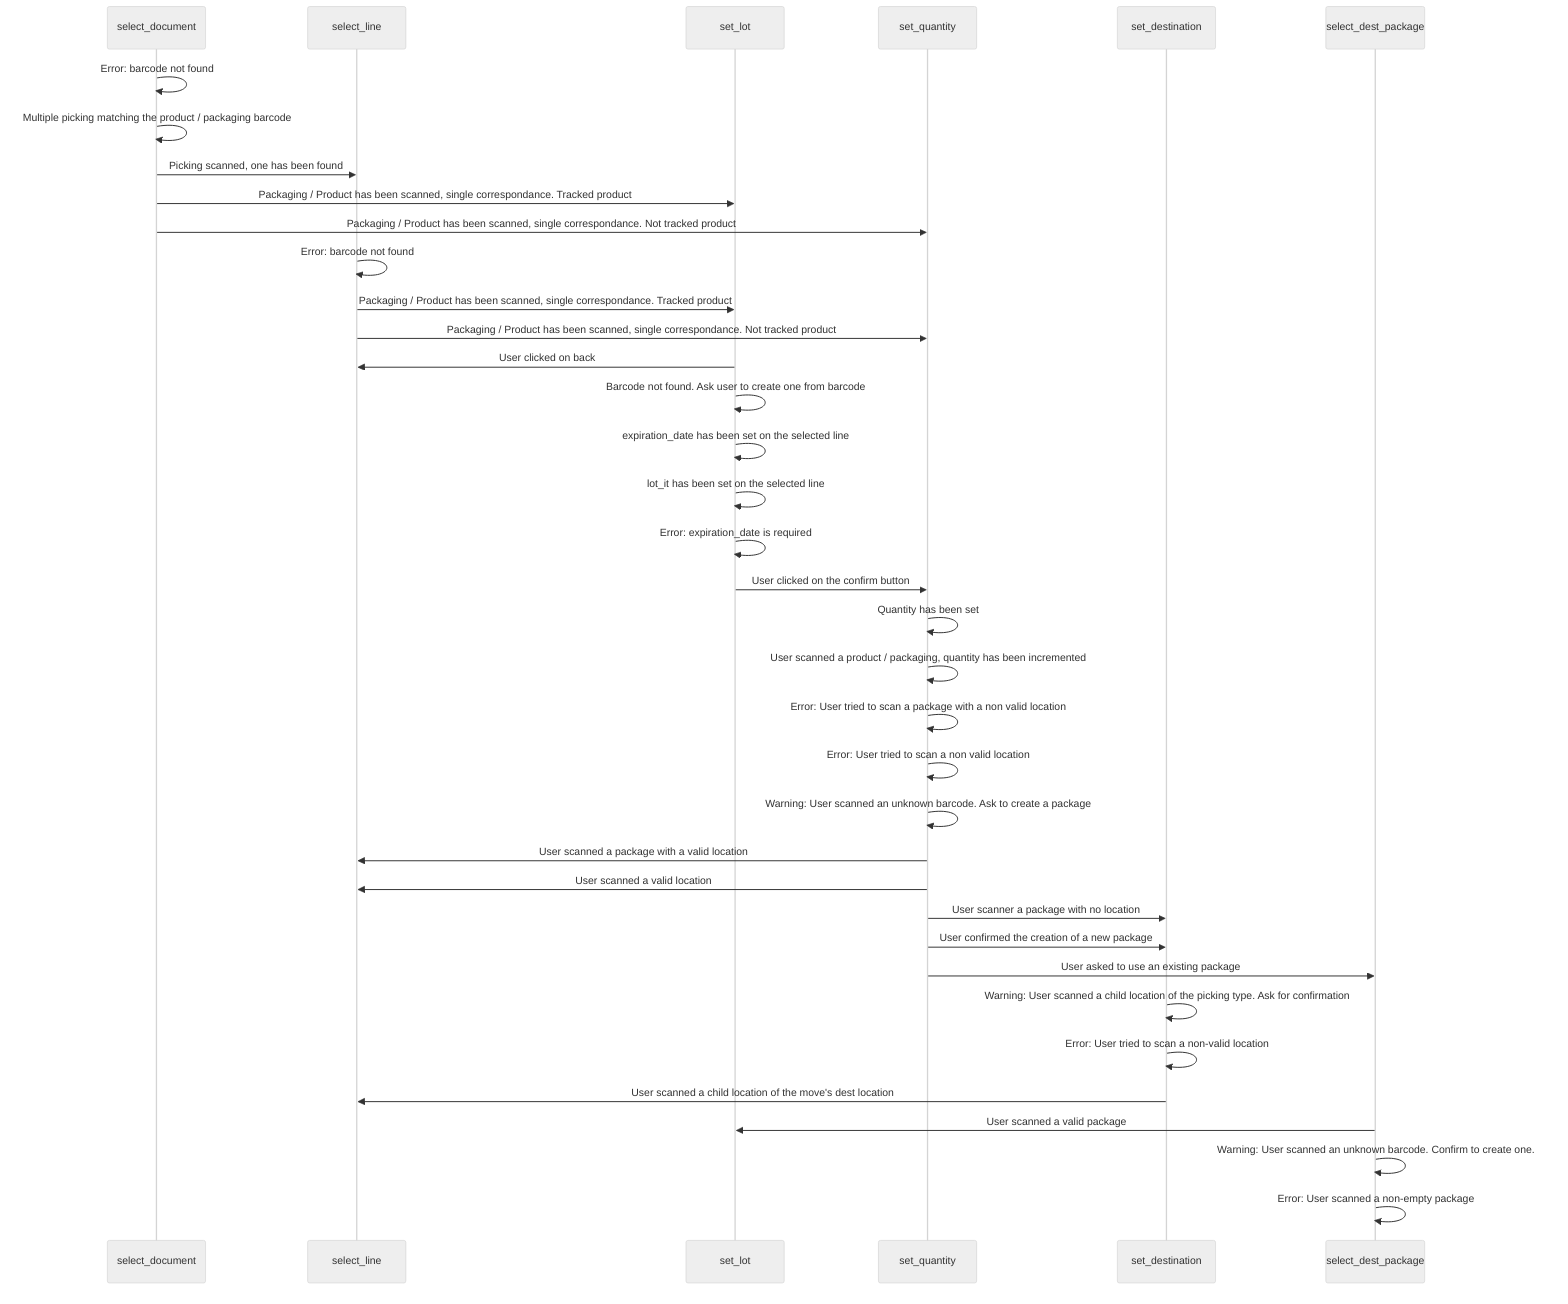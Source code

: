 %%{init: {'theme': 'neutral' } }%%
sequenceDiagram
	participant select_document
	participant select_line
	participant set_lot
	participant set_quantity
	participant set_destination
	participant select_dest_package
	select_document ->> select_document: Error: barcode not found
	select_document ->> select_document: Multiple picking matching the product / packaging barcode
	select_document ->> select_line: Picking scanned, one has been found
	select_document ->> set_lot: Packaging / Product has been scanned, single correspondance. Tracked product
	select_document ->> set_quantity: Packaging / Product has been scanned, single correspondance. Not tracked product
	select_line ->> select_line: Error: barcode not found
	select_line ->> set_lot: Packaging / Product has been scanned, single correspondance. Tracked product
	select_line ->> set_quantity: Packaging / Product has been scanned, single correspondance. Not tracked product
	set_lot ->> select_line: User clicked on back
	set_lot ->> set_lot: Barcode not found. Ask user to create one from barcode
	set_lot ->> set_lot: expiration_date has been set on the selected line
	set_lot ->> set_lot: lot_it has been set on the selected line
	set_lot ->> set_lot: Error: expiration_date is required
	set_lot ->> set_quantity: User clicked on the confirm button
	set_quantity ->> set_quantity: Quantity has been set
	set_quantity ->> set_quantity: User scanned a product / packaging, quantity has been incremented
	set_quantity ->> set_quantity: Error: User tried to scan a package with a non valid location
	set_quantity ->> set_quantity: Error: User tried to scan a non valid location
	set_quantity ->> set_quantity: Warning: User scanned an unknown barcode. Ask to create a package
	set_quantity ->> select_line: User scanned a package with a valid location
	set_quantity ->> select_line: User scanned a valid location
	set_quantity ->> set_destination: User scanner a package with no location
	set_quantity ->> set_destination: User confirmed the creation of a new package
	set_quantity ->> select_dest_package: User asked to use an existing package
	set_destination ->> set_destination: Warning: User scanned a child location of the picking type. Ask for confirmation
	set_destination ->> set_destination: Error: User tried to scan a non-valid location
	set_destination ->> select_line: User scanned a child location of the move's dest location
	select_dest_package ->> set_lot: User scanned a valid package
	select_dest_package ->> select_dest_package: Warning: User scanned an unknown barcode. Confirm to create one.
	select_dest_package ->> select_dest_package: Error: User scanned a non-empty package